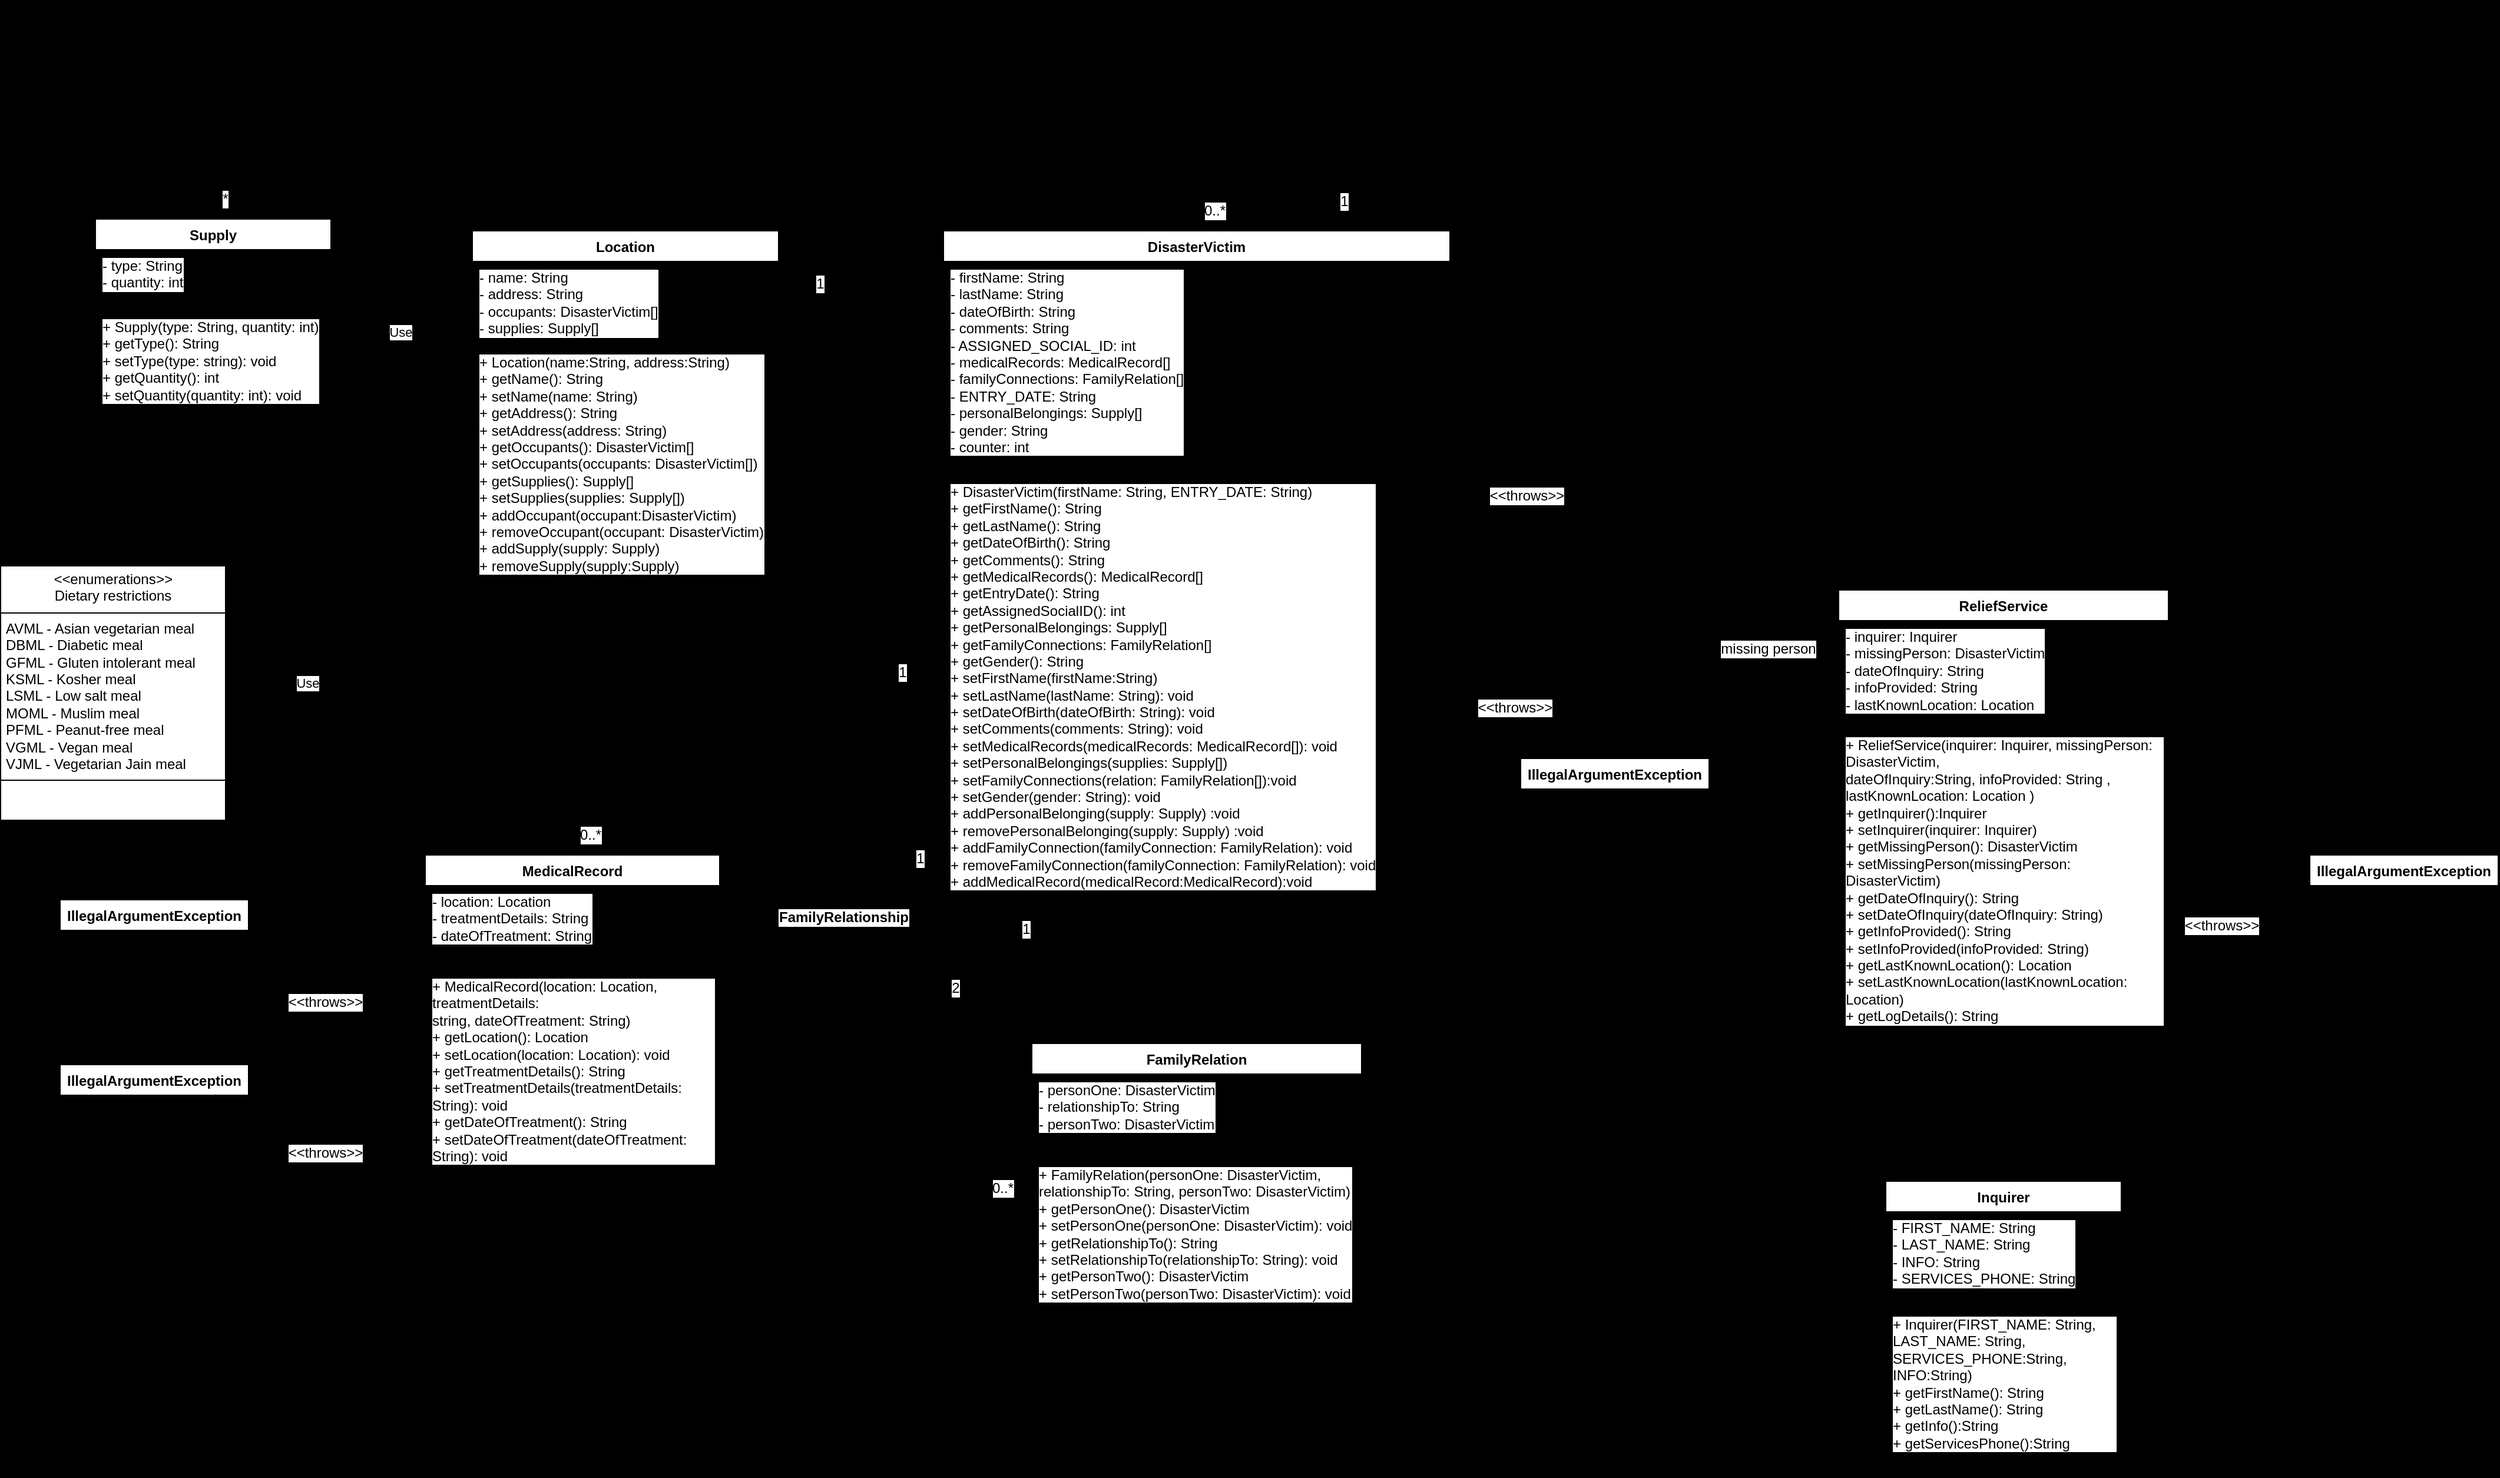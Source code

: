 <mxfile>
    <diagram name="Page-1" id="tuon_g_4rtUmrCNSt_cw">
        <mxGraphModel dx="2712" dy="1644" grid="1" gridSize="10" guides="1" tooltips="1" connect="1" arrows="1" fold="1" page="1" pageScale="1" pageWidth="3000" pageHeight="3000" background="#000000" math="0" shadow="0">
            <root>
                <mxCell id="0"/>
                <mxCell id="1" parent="0"/>
                <mxCell id="72" value="DisasterVictim" style="swimlane;fontStyle=1;align=center;verticalAlign=top;childLayout=stackLayout;horizontal=1;startSize=26;horizontalStack=0;resizeParent=1;resizeParentMax=0;resizeLast=0;collapsible=1;marginBottom=0;whiteSpace=wrap;html=1;labelBackgroundColor=default;" vertex="1" parent="1">
                    <mxGeometry x="1080" y="780" width="430" height="580" as="geometry"/>
                </mxCell>
                <mxCell id="73" value="&lt;div&gt;- firstName: String&lt;/div&gt;&lt;div&gt;- lastName: String&lt;/div&gt;&lt;div&gt;- dateOfBirth: String&lt;/div&gt;&lt;div&gt;- comments: String&lt;/div&gt;&lt;div&gt;- ASSIGNED_SOCIAL_ID: int&lt;/div&gt;&lt;div&gt;- medicalRecords: MedicalRecord[]&lt;/div&gt;&lt;div&gt;- familyConnections: FamilyRelation[]&lt;/div&gt;&lt;div&gt;- ENTRY_DATE: String&lt;/div&gt;&lt;div&gt;- personalBelongings: Supply[]&lt;/div&gt;&lt;div&gt;- gender: String&lt;/div&gt;&lt;div&gt;- counter: int&lt;/div&gt;" style="text;strokeColor=none;fillColor=none;align=left;verticalAlign=top;spacingLeft=4;spacingRight=4;overflow=hidden;rotatable=0;points=[[0,0.5],[1,0.5]];portConstraint=eastwest;whiteSpace=wrap;html=1;labelBackgroundColor=default;" vertex="1" parent="72">
                    <mxGeometry y="26" width="430" height="174" as="geometry"/>
                </mxCell>
                <mxCell id="74" value="" style="line;strokeWidth=1;fillColor=none;align=left;verticalAlign=middle;spacingTop=-1;spacingLeft=3;spacingRight=3;rotatable=0;labelPosition=right;points=[];portConstraint=eastwest;strokeColor=inherit;labelBackgroundColor=default;" vertex="1" parent="72">
                    <mxGeometry y="200" width="430" height="8" as="geometry"/>
                </mxCell>
                <mxCell id="75" value="&lt;div&gt;+ DisasterVictim(firstName: String, ENTRY_DATE: String)&lt;/div&gt;&lt;div&gt;+ getFirstName(): String&lt;/div&gt;&lt;div&gt;+ getLastName(): String&lt;/div&gt;&lt;div&gt;+ getDateOfBirth(): String&lt;/div&gt;&lt;div&gt;+ getComments(): String&lt;/div&gt;&lt;div&gt;+ getMedicalRecords(): MedicalRecord[]&lt;/div&gt;&lt;div&gt;+ getEntryDate(): String&lt;/div&gt;&lt;div&gt;+ getAssignedSocialID(): int&lt;/div&gt;&lt;div&gt;+ getPersonalBelongings: Supply[]&lt;/div&gt;&lt;div&gt;+ getFamilyConnections: FamilyRelation[]&lt;/div&gt;&lt;div&gt;+ getGender(): String&lt;/div&gt;&lt;div&gt;+ setFirstName(firstName:String)&lt;/div&gt;&lt;div&gt;+ setLastName(lastName: String): void&lt;/div&gt;&lt;div&gt;+ setDateOfBirth(dateOfBirth: String): void&lt;/div&gt;&lt;div&gt;+ setComments(comments: String): void&lt;/div&gt;&lt;div&gt;+ setMedicalRecords(medicalRecords: MedicalRecord[]): void&lt;/div&gt;&lt;div&gt;+ setPersonalBelongings(supplies: Supply[])&lt;/div&gt;&lt;div&gt;+ setFamilyConnections(relation: FamilyRelation[]):void&lt;/div&gt;&lt;div&gt;+ setGender(gender: String): void&lt;/div&gt;&lt;div&gt;+ addPersonalBelonging(supply: Supply) :void&lt;/div&gt;&lt;div&gt;+ removePersonalBelonging(supply: Supply) :void&lt;/div&gt;&lt;div&gt;+ addFamilyConnection(familyConnection: FamilyRelation): void&lt;/div&gt;&lt;div&gt;+ removeFamilyConnection(familyConnection: FamilyRelation): void&lt;/div&gt;&lt;div&gt;+ addMedicalRecord(medicalRecord:MedicalRecord):void&lt;/div&gt;" style="text;strokeColor=none;fillColor=none;align=left;verticalAlign=top;spacingLeft=4;spacingRight=4;overflow=hidden;rotatable=0;points=[[0,0.5],[1,0.5]];portConstraint=eastwest;whiteSpace=wrap;html=1;labelBackgroundColor=default;" vertex="1" parent="72">
                    <mxGeometry y="208" width="430" height="372" as="geometry"/>
                </mxCell>
                <mxCell id="76" value="" style="endArrow=none;html=1;rounded=0;entryX=0.002;entryY=0.911;entryDx=0;entryDy=0;entryPerimeter=0;exitX=0.123;exitY=1;exitDx=0;exitDy=0;exitPerimeter=0;labelBackgroundColor=default;" edge="1" parent="72" source="75" target="75">
                    <mxGeometry width="50" height="50" relative="1" as="geometry">
                        <mxPoint x="50" y="630" as="sourcePoint"/>
                        <mxPoint x="170" y="660" as="targetPoint"/>
                        <Array as="points">
                            <mxPoint x="53" y="630"/>
                            <mxPoint x="-20" y="630"/>
                            <mxPoint x="-110" y="630"/>
                            <mxPoint x="-110" y="547"/>
                        </Array>
                    </mxGeometry>
                </mxCell>
                <mxCell id="77" value="Location" style="swimlane;fontStyle=1;align=center;verticalAlign=top;childLayout=stackLayout;horizontal=1;startSize=26;horizontalStack=0;resizeParent=1;resizeParentMax=0;resizeLast=0;collapsible=1;marginBottom=0;whiteSpace=wrap;html=1;labelBackgroundColor=default;" vertex="1" parent="1">
                    <mxGeometry x="680" y="780" width="260" height="310" as="geometry"/>
                </mxCell>
                <mxCell id="78" value="&lt;div&gt;- name: String&lt;/div&gt;&lt;div&gt;- address: String&lt;/div&gt;&lt;div&gt;- occupants: DisasterVictim[]&lt;/div&gt;&lt;div&gt;- supplies: Supply[]&lt;/div&gt;" style="text;strokeColor=none;fillColor=none;align=left;verticalAlign=top;spacingLeft=4;spacingRight=4;overflow=hidden;rotatable=0;points=[[0,0.5],[1,0.5]];portConstraint=eastwest;whiteSpace=wrap;html=1;labelBackgroundColor=default;" vertex="1" parent="77">
                    <mxGeometry y="26" width="260" height="64" as="geometry"/>
                </mxCell>
                <mxCell id="79" value="" style="line;strokeWidth=1;fillColor=none;align=left;verticalAlign=middle;spacingTop=-1;spacingLeft=3;spacingRight=3;rotatable=0;labelPosition=right;points=[];portConstraint=eastwest;strokeColor=inherit;labelBackgroundColor=default;" vertex="1" parent="77">
                    <mxGeometry y="90" width="260" height="8" as="geometry"/>
                </mxCell>
                <mxCell id="80" value="&lt;div&gt;+ Location(name:String, address:String)&lt;/div&gt;&lt;div&gt;+ getName(): String&lt;/div&gt;&lt;div&gt;+ setName(name: String)&lt;/div&gt;&lt;div&gt;+ getAddress(): String&lt;/div&gt;&lt;div&gt;+ setAddress(address: String)&lt;/div&gt;&lt;div&gt;+ getOccupants(): DisasterVictim[]&lt;/div&gt;&lt;div&gt;+ setOccupants(occupants: DisasterVictim[])&lt;/div&gt;&lt;div&gt;+ getSupplies(): Supply[]&lt;/div&gt;&lt;div&gt;+ setSupplies(supplies: Supply[])&lt;/div&gt;&lt;div&gt;+ addOccupant(occupant:DisasterVictim)&lt;/div&gt;&lt;div&gt;+ removeOccupant(occupant: DisasterVictim)&lt;/div&gt;&lt;div&gt;+ addSupply(supply: Supply)&lt;/div&gt;&lt;div&gt;+ removeSupply(supply:Supply)&lt;/div&gt;" style="text;strokeColor=none;fillColor=none;align=left;verticalAlign=top;spacingLeft=4;spacingRight=4;overflow=hidden;rotatable=0;points=[[0,0.5],[1,0.5]];portConstraint=eastwest;whiteSpace=wrap;html=1;labelBackgroundColor=default;" vertex="1" parent="77">
                    <mxGeometry y="98" width="260" height="212" as="geometry"/>
                </mxCell>
                <mxCell id="81" value="" style="endArrow=diamondThin;endFill=0;endSize=24;html=1;rounded=0;entryX=1;entryY=0.5;entryDx=0;entryDy=0;exitX=0.5;exitY=0;exitDx=0;exitDy=0;labelBackgroundColor=default;" edge="1" parent="1" source="72" target="78">
                    <mxGeometry width="160" relative="1" as="geometry">
                        <mxPoint x="1050" y="838" as="sourcePoint"/>
                        <mxPoint x="980" y="920" as="targetPoint"/>
                        <Array as="points">
                            <mxPoint x="1295" y="690"/>
                            <mxPoint x="1030" y="690"/>
                            <mxPoint x="1030" y="838"/>
                        </Array>
                    </mxGeometry>
                </mxCell>
                <mxCell id="82" value="0..*" style="text;html=1;align=center;verticalAlign=middle;resizable=0;points=[];autosize=1;strokeColor=none;fillColor=none;labelBackgroundColor=default;" vertex="1" parent="1">
                    <mxGeometry x="1290" y="748" width="40" height="30" as="geometry"/>
                </mxCell>
                <mxCell id="83" value="1" style="text;html=1;align=center;verticalAlign=middle;resizable=0;points=[];autosize=1;strokeColor=none;fillColor=none;labelBackgroundColor=default;" vertex="1" parent="1">
                    <mxGeometry x="960" y="810" width="30" height="30" as="geometry"/>
                </mxCell>
                <mxCell id="84" value="FamilyRelation" style="swimlane;fontStyle=1;align=center;verticalAlign=top;childLayout=stackLayout;horizontal=1;startSize=26;horizontalStack=0;resizeParent=1;resizeParentMax=0;resizeLast=0;collapsible=1;marginBottom=0;whiteSpace=wrap;html=1;labelBackgroundColor=default;" vertex="1" parent="1">
                    <mxGeometry x="1155" y="1470" width="280" height="298" as="geometry"/>
                </mxCell>
                <mxCell id="85" value="&lt;div&gt;- personOne: DisasterVictim&lt;/div&gt;&lt;div&gt;- relationshipTo: String&lt;/div&gt;&lt;div&gt;- personTwo: DisasterVictim&lt;/div&gt;" style="text;strokeColor=none;fillColor=none;align=left;verticalAlign=top;spacingLeft=4;spacingRight=4;overflow=hidden;rotatable=0;points=[[0,0.5],[1,0.5]];portConstraint=eastwest;whiteSpace=wrap;html=1;labelBackgroundColor=default;" vertex="1" parent="84">
                    <mxGeometry y="26" width="280" height="64" as="geometry"/>
                </mxCell>
                <mxCell id="86" value="" style="line;strokeWidth=1;fillColor=none;align=left;verticalAlign=middle;spacingTop=-1;spacingLeft=3;spacingRight=3;rotatable=0;labelPosition=right;points=[];portConstraint=eastwest;strokeColor=inherit;labelBackgroundColor=default;" vertex="1" parent="84">
                    <mxGeometry y="90" width="280" height="8" as="geometry"/>
                </mxCell>
                <mxCell id="87" value="&lt;div&gt;+ FamilyRelation(personOne: DisasterVictim,&lt;/div&gt;&lt;div&gt;relationshipTo: String, personTwo: DisasterVictim)&lt;/div&gt;&lt;div&gt;+ getPersonOne(): DisasterVictim&lt;/div&gt;&lt;div&gt;+ setPersonOne(personOne: DisasterVictim): void&lt;/div&gt;&lt;div&gt;+ getRelationshipTo(): String&lt;/div&gt;&lt;div&gt;+ setRelationshipTo(relationshipTo: String): void&lt;/div&gt;&lt;div&gt;+ getPersonTwo(): DisasterVictim&lt;/div&gt;&lt;div&gt;+ setPersonTwo(personTwo: DisasterVictim): void&lt;/div&gt;" style="text;strokeColor=none;fillColor=none;align=left;verticalAlign=top;spacingLeft=4;spacingRight=4;overflow=hidden;rotatable=0;points=[[0,0.5],[1,0.5]];portConstraint=eastwest;whiteSpace=wrap;html=1;labelBackgroundColor=default;" vertex="1" parent="84">
                    <mxGeometry y="98" width="280" height="200" as="geometry"/>
                </mxCell>
                <mxCell id="88" value="1" style="text;html=1;align=center;verticalAlign=middle;resizable=0;points=[];autosize=1;strokeColor=none;fillColor=none;labelBackgroundColor=default;" vertex="1" parent="1">
                    <mxGeometry x="1045" y="1298" width="30" height="30" as="geometry"/>
                </mxCell>
                <mxCell id="89" value="1" style="text;html=1;align=center;verticalAlign=middle;resizable=0;points=[];autosize=1;strokeColor=none;fillColor=none;labelBackgroundColor=default;" vertex="1" parent="1">
                    <mxGeometry x="1135" y="1358" width="30" height="30" as="geometry"/>
                </mxCell>
                <mxCell id="90" value="&lt;span style=&quot;font-weight: 700; text-wrap: wrap;&quot;&gt;FamilyRelationship&lt;/span&gt;" style="text;html=1;align=center;verticalAlign=middle;resizable=0;points=[];autosize=1;strokeColor=none;fillColor=none;labelBackgroundColor=default;" vertex="1" parent="1">
                    <mxGeometry x="930" y="1348" width="130" height="30" as="geometry"/>
                </mxCell>
                <mxCell id="91" value="" style="endArrow=none;dashed=1;html=1;rounded=0;labelBackgroundColor=default;" edge="1" parent="1">
                    <mxGeometry width="50" height="50" relative="1" as="geometry">
                        <mxPoint x="1070" y="1410" as="sourcePoint"/>
                        <mxPoint x="1155" y="1613" as="targetPoint"/>
                        <Array as="points">
                            <mxPoint x="1070" y="1613"/>
                        </Array>
                    </mxGeometry>
                </mxCell>
                <mxCell id="92" value="0..*" style="text;html=1;align=center;verticalAlign=middle;resizable=0;points=[];autosize=1;strokeColor=none;fillColor=none;labelBackgroundColor=default;" vertex="1" parent="1">
                    <mxGeometry x="1110" y="1578" width="40" height="30" as="geometry"/>
                </mxCell>
                <mxCell id="93" value="2" style="text;html=1;align=center;verticalAlign=middle;resizable=0;points=[];autosize=1;strokeColor=none;fillColor=none;labelBackgroundColor=default;" vertex="1" parent="1">
                    <mxGeometry x="1075" y="1408" width="30" height="30" as="geometry"/>
                </mxCell>
                <mxCell id="94" value="Supply" style="swimlane;fontStyle=1;align=center;verticalAlign=top;childLayout=stackLayout;horizontal=1;startSize=26;horizontalStack=0;resizeParent=1;resizeParentMax=0;resizeLast=0;collapsible=1;marginBottom=0;whiteSpace=wrap;html=1;labelBackgroundColor=default;" vertex="1" parent="1">
                    <mxGeometry x="360" y="770" width="200" height="178" as="geometry"/>
                </mxCell>
                <mxCell id="95" value="&lt;div&gt;- type: String&lt;/div&gt;&lt;div&gt;- quantity: int&lt;/div&gt;" style="text;strokeColor=none;fillColor=none;align=left;verticalAlign=top;spacingLeft=4;spacingRight=4;overflow=hidden;rotatable=0;points=[[0,0.5],[1,0.5]];portConstraint=eastwest;whiteSpace=wrap;html=1;labelBackgroundColor=default;" vertex="1" parent="94">
                    <mxGeometry y="26" width="200" height="44" as="geometry"/>
                </mxCell>
                <mxCell id="96" value="" style="line;strokeWidth=1;fillColor=none;align=left;verticalAlign=middle;spacingTop=-1;spacingLeft=3;spacingRight=3;rotatable=0;labelPosition=right;points=[];portConstraint=eastwest;strokeColor=inherit;labelBackgroundColor=default;" vertex="1" parent="94">
                    <mxGeometry y="70" width="200" height="8" as="geometry"/>
                </mxCell>
                <mxCell id="97" value="&lt;div&gt;+ Supply(type: String, quantity: int)&lt;/div&gt;&lt;div&gt;+ getType(): String&lt;/div&gt;&lt;div&gt;+ setType(type: string): void&lt;/div&gt;&lt;div&gt;+ getQuantity(): int&lt;/div&gt;&lt;div&gt;+ setQuantity(quantity: int): void&lt;/div&gt;" style="text;strokeColor=none;fillColor=none;align=left;verticalAlign=top;spacingLeft=4;spacingRight=4;overflow=hidden;rotatable=0;points=[[0,0.5],[1,0.5]];portConstraint=eastwest;whiteSpace=wrap;html=1;labelBackgroundColor=default;" vertex="1" parent="94">
                    <mxGeometry y="78" width="200" height="100" as="geometry"/>
                </mxCell>
                <mxCell id="98" value="Use" style="endArrow=open;endSize=12;dashed=1;html=1;rounded=0;exitX=-0.009;exitY=0.931;exitDx=0;exitDy=0;exitPerimeter=0;labelBackgroundColor=default;" edge="1" parent="1" source="78">
                    <mxGeometry width="160" relative="1" as="geometry">
                        <mxPoint x="550" y="980" as="sourcePoint"/>
                        <mxPoint x="560" y="866" as="targetPoint"/>
                    </mxGeometry>
                </mxCell>
                <mxCell id="99" value="ReliefService" style="swimlane;fontStyle=1;align=center;verticalAlign=top;childLayout=stackLayout;horizontal=1;startSize=26;horizontalStack=0;resizeParent=1;resizeParentMax=0;resizeLast=0;collapsible=1;marginBottom=0;whiteSpace=wrap;html=1;labelBackgroundColor=default;" vertex="1" parent="1">
                    <mxGeometry x="1840" y="1085" width="280" height="390" as="geometry"/>
                </mxCell>
                <mxCell id="100" value="&lt;div&gt;- inquirer: Inquirer&lt;/div&gt;&lt;div&gt;- missingPerson: DisasterVictim&lt;/div&gt;&lt;div&gt;- dateOfInquiry: String&lt;/div&gt;&lt;div&gt;- infoProvided: String&lt;/div&gt;&lt;div&gt;- lastKnownLocation: Location&lt;/div&gt;" style="text;strokeColor=none;fillColor=none;align=left;verticalAlign=top;spacingLeft=4;spacingRight=4;overflow=hidden;rotatable=0;points=[[0,0.5],[1,0.5]];portConstraint=eastwest;whiteSpace=wrap;html=1;labelBackgroundColor=default;" vertex="1" parent="99">
                    <mxGeometry y="26" width="280" height="84" as="geometry"/>
                </mxCell>
                <mxCell id="101" value="" style="line;strokeWidth=1;fillColor=none;align=left;verticalAlign=middle;spacingTop=-1;spacingLeft=3;spacingRight=3;rotatable=0;labelPosition=right;points=[];portConstraint=eastwest;strokeColor=inherit;labelBackgroundColor=default;" vertex="1" parent="99">
                    <mxGeometry y="110" width="280" height="8" as="geometry"/>
                </mxCell>
                <mxCell id="102" value="&lt;div&gt;+ ReliefService(inquirer: Inquirer, missingPerson: DisasterVictim,&lt;/div&gt;&lt;div&gt;dateOfInquiry:String, infoProvided: String , lastKnownLocation: Location )&lt;/div&gt;&lt;div&gt;+ getInquirer():Inquirer&lt;/div&gt;&lt;div&gt;+ setInquirer(inquirer: Inquirer)&lt;/div&gt;&lt;div&gt;+ getMissingPerson(): DisasterVictim&lt;/div&gt;&lt;div&gt;+ setMissingPerson(missingPerson: DisasterVictim)&lt;/div&gt;&lt;div&gt;+ getDateOfInquiry(): String&lt;/div&gt;&lt;div&gt;+ setDateOfInquiry(dateOfInquiry: String)&lt;/div&gt;&lt;div&gt;+ getInfoProvided(): String&lt;/div&gt;&lt;div&gt;+ setInfoProvided(infoProvided: String)&lt;/div&gt;&lt;div&gt;+ getLastKnownLocation(): Location&lt;/div&gt;&lt;div&gt;+ setLastKnownLocation(lastKnownLocation: Location)&lt;/div&gt;&lt;div&gt;+ getLogDetails(): String&lt;/div&gt;" style="text;strokeColor=none;fillColor=none;align=left;verticalAlign=top;spacingLeft=4;spacingRight=4;overflow=hidden;rotatable=0;points=[[0,0.5],[1,0.5]];portConstraint=eastwest;whiteSpace=wrap;html=1;labelBackgroundColor=default;" vertex="1" parent="99">
                    <mxGeometry y="118" width="280" height="272" as="geometry"/>
                </mxCell>
                <mxCell id="103" value="" style="endArrow=open;endFill=1;endSize=12;html=1;rounded=0;exitX=-0.005;exitY=0.177;exitDx=0;exitDy=0;exitPerimeter=0;entryX=1;entryY=0.828;entryDx=0;entryDy=0;entryPerimeter=0;labelBackgroundColor=default;" edge="1" parent="1" source="102" target="73">
                    <mxGeometry width="160" relative="1" as="geometry">
                        <mxPoint x="2130" y="1257" as="sourcePoint"/>
                        <mxPoint x="2630.86" y="990.204" as="targetPoint"/>
                        <Array as="points">
                            <mxPoint x="1810" y="1251"/>
                            <mxPoint x="1810" y="950"/>
                        </Array>
                    </mxGeometry>
                </mxCell>
                <mxCell id="104" value="&lt;span style=&quot;&quot;&gt;missing person&lt;/span&gt;" style="text;html=1;align=center;verticalAlign=middle;resizable=0;points=[];autosize=1;strokeColor=none;fillColor=none;labelBackgroundColor=default;" vertex="1" parent="1">
                    <mxGeometry x="1730" y="1120" width="100" height="30" as="geometry"/>
                </mxCell>
                <mxCell id="105" value="Inquirer" style="swimlane;fontStyle=1;align=center;verticalAlign=top;childLayout=stackLayout;horizontal=1;startSize=26;horizontalStack=0;resizeParent=1;resizeParentMax=0;resizeLast=0;collapsible=1;marginBottom=0;whiteSpace=wrap;html=1;labelBackgroundColor=default;" vertex="1" parent="1">
                    <mxGeometry x="1880" y="1587" width="200" height="248" as="geometry"/>
                </mxCell>
                <mxCell id="106" value="&lt;div&gt;- FIRST_NAME: String&lt;/div&gt;&lt;div&gt;- LAST_NAME: String&lt;/div&gt;&lt;div&gt;- INFO: String&lt;/div&gt;&lt;div&gt;- SERVICES_PHONE: String&lt;/div&gt;" style="text;strokeColor=none;fillColor=none;align=left;verticalAlign=top;spacingLeft=4;spacingRight=4;overflow=hidden;rotatable=0;points=[[0,0.5],[1,0.5]];portConstraint=eastwest;whiteSpace=wrap;html=1;labelBackgroundColor=default;" vertex="1" parent="105">
                    <mxGeometry y="26" width="200" height="74" as="geometry"/>
                </mxCell>
                <mxCell id="107" value="" style="line;strokeWidth=1;fillColor=none;align=left;verticalAlign=middle;spacingTop=-1;spacingLeft=3;spacingRight=3;rotatable=0;labelPosition=right;points=[];portConstraint=eastwest;strokeColor=inherit;labelBackgroundColor=default;" vertex="1" parent="105">
                    <mxGeometry y="100" width="200" height="8" as="geometry"/>
                </mxCell>
                <mxCell id="108" value="&lt;div&gt;+ Inquirer(FIRST_NAME: String, LAST_NAME: String,&lt;/div&gt;&lt;div&gt;SERVICES_PHONE:String, INFO:String)&lt;/div&gt;&lt;div&gt;+ getFirstName(): String&lt;/div&gt;&lt;div&gt;+ getLastName(): String&lt;/div&gt;&lt;div&gt;+ getInfo():String&lt;/div&gt;&lt;div&gt;+ getServicesPhone():String&lt;/div&gt;" style="text;strokeColor=none;fillColor=none;align=left;verticalAlign=top;spacingLeft=4;spacingRight=4;overflow=hidden;rotatable=0;points=[[0,0.5],[1,0.5]];portConstraint=eastwest;whiteSpace=wrap;html=1;labelBackgroundColor=default;" vertex="1" parent="105">
                    <mxGeometry y="108" width="200" height="140" as="geometry"/>
                </mxCell>
                <mxCell id="109" value="" style="endArrow=open;endFill=1;endSize=12;html=1;rounded=0;exitX=0.5;exitY=0;exitDx=0;exitDy=0;entryX=-0.005;entryY=0.794;entryDx=0;entryDy=0;entryPerimeter=0;labelBackgroundColor=default;" edge="1" parent="1" source="105" target="102">
                    <mxGeometry width="160" relative="1" as="geometry">
                        <mxPoint x="2000" y="1477" as="sourcePoint"/>
                        <mxPoint x="2160" y="1477" as="targetPoint"/>
                        <Array as="points">
                            <mxPoint x="1980" y="1527"/>
                            <mxPoint x="1730" y="1527"/>
                            <mxPoint x="1730" y="1417"/>
                        </Array>
                    </mxGeometry>
                </mxCell>
                <mxCell id="110" value="MedicalRecord" style="swimlane;fontStyle=1;align=center;verticalAlign=top;childLayout=stackLayout;horizontal=1;startSize=26;horizontalStack=0;resizeParent=1;resizeParentMax=0;resizeLast=0;collapsible=1;marginBottom=0;whiteSpace=wrap;html=1;labelBackgroundColor=default;" vertex="1" parent="1">
                    <mxGeometry x="640" y="1310" width="250" height="268" as="geometry"/>
                </mxCell>
                <mxCell id="111" value="&lt;div&gt;- location: Location&lt;/div&gt;&lt;div&gt;- treatmentDetails: String&lt;/div&gt;&lt;div&gt;- dateOfTreatment: String&lt;/div&gt;" style="text;strokeColor=none;fillColor=none;align=left;verticalAlign=top;spacingLeft=4;spacingRight=4;overflow=hidden;rotatable=0;points=[[0,0.5],[1,0.5]];portConstraint=eastwest;whiteSpace=wrap;html=1;labelBackgroundColor=default;" vertex="1" parent="110">
                    <mxGeometry y="26" width="250" height="64" as="geometry"/>
                </mxCell>
                <mxCell id="112" value="" style="line;strokeWidth=1;fillColor=none;align=left;verticalAlign=middle;spacingTop=-1;spacingLeft=3;spacingRight=3;rotatable=0;labelPosition=right;points=[];portConstraint=eastwest;strokeColor=inherit;labelBackgroundColor=default;" vertex="1" parent="110">
                    <mxGeometry y="90" width="250" height="8" as="geometry"/>
                </mxCell>
                <mxCell id="113" value="&lt;div&gt;+ MedicalRecord(location: Location, treatmentDetails:&lt;/div&gt;&lt;div&gt;string, dateOfTreatment: String)&lt;/div&gt;&lt;div&gt;+ getLocation(): Location&lt;/div&gt;&lt;div&gt;+ setLocation(location: Location): void&lt;/div&gt;&lt;div&gt;+ getTreatmentDetails(): String&lt;/div&gt;&lt;div&gt;+ setTreatmentDetails(treatmentDetails: String): void&lt;/div&gt;&lt;div&gt;+ getDateOfTreatment(): String&lt;/div&gt;&lt;div&gt;+ setDateOfTreatment(dateOfTreatment: String): void&lt;/div&gt;" style="text;strokeColor=none;fillColor=none;align=left;verticalAlign=top;spacingLeft=4;spacingRight=4;overflow=hidden;rotatable=0;points=[[0,0.5],[1,0.5]];portConstraint=eastwest;whiteSpace=wrap;html=1;labelBackgroundColor=default;" vertex="1" parent="110">
                    <mxGeometry y="98" width="250" height="170" as="geometry"/>
                </mxCell>
                <mxCell id="114" value="Use" style="endArrow=open;endSize=12;dashed=1;html=1;rounded=0;exitX=-0.009;exitY=0.19;exitDx=0;exitDy=0;exitPerimeter=0;entryX=0.006;entryY=0.678;entryDx=0;entryDy=0;entryPerimeter=0;labelBackgroundColor=default;" edge="1" parent="1" source="111" target="80">
                    <mxGeometry width="160" relative="1" as="geometry">
                        <mxPoint x="688" y="876" as="sourcePoint"/>
                        <mxPoint x="570" y="876" as="targetPoint"/>
                        <Array as="points">
                            <mxPoint x="540" y="1348"/>
                            <mxPoint x="540" y="1024"/>
                        </Array>
                    </mxGeometry>
                </mxCell>
                <mxCell id="115" value="IllegalArgumentException" style="swimlane;fontStyle=1;align=center;verticalAlign=top;childLayout=stackLayout;horizontal=1;startSize=26;horizontalStack=0;resizeParent=1;resizeParentMax=0;resizeLast=0;collapsible=1;marginBottom=0;whiteSpace=wrap;html=1;labelBackgroundColor=default;" vertex="1" parent="1">
                    <mxGeometry x="330" y="1348" width="160" height="120" as="geometry"/>
                </mxCell>
                <mxCell id="116" value="" style="line;strokeWidth=1;fillColor=none;align=left;verticalAlign=middle;spacingTop=-1;spacingLeft=3;spacingRight=3;rotatable=0;labelPosition=right;points=[];portConstraint=eastwest;strokeColor=inherit;labelBackgroundColor=default;" vertex="1" parent="115">
                    <mxGeometry y="26" width="160" height="94" as="geometry"/>
                </mxCell>
                <mxCell id="117" value="" style="endArrow=open;endFill=1;endSize=12;html=1;rounded=0;entryX=0.983;entryY=0.553;entryDx=0;entryDy=0;exitX=-0.013;exitY=0.093;exitDx=0;exitDy=0;exitPerimeter=0;entryPerimeter=0;labelBackgroundColor=default;" edge="1" parent="1" source="113" target="116">
                    <mxGeometry width="160" relative="1" as="geometry">
                        <mxPoint x="900" y="1500" as="sourcePoint"/>
                        <mxPoint x="1060" y="1500" as="targetPoint"/>
                    </mxGeometry>
                </mxCell>
                <mxCell id="118" value="IllegalArgumentException" style="swimlane;fontStyle=1;align=center;verticalAlign=top;childLayout=stackLayout;horizontal=1;startSize=26;horizontalStack=0;resizeParent=1;resizeParentMax=0;resizeLast=0;collapsible=1;marginBottom=0;whiteSpace=wrap;html=1;labelBackgroundColor=default;" vertex="1" parent="1">
                    <mxGeometry x="330" y="1488" width="160" height="120" as="geometry"/>
                </mxCell>
                <mxCell id="119" value="" style="line;strokeWidth=1;fillColor=none;align=left;verticalAlign=middle;spacingTop=-1;spacingLeft=3;spacingRight=3;rotatable=0;labelPosition=right;points=[];portConstraint=eastwest;strokeColor=inherit;labelBackgroundColor=default;" vertex="1" parent="118">
                    <mxGeometry y="26" width="160" height="94" as="geometry"/>
                </mxCell>
                <mxCell id="120" value="" style="endArrow=open;endFill=1;endSize=12;html=1;rounded=0;entryX=1;entryY=0.5;entryDx=0;entryDy=0;exitX=-0.005;exitY=0.853;exitDx=0;exitDy=0;exitPerimeter=0;labelBackgroundColor=default;" edge="1" parent="1" source="113" target="118">
                    <mxGeometry width="160" relative="1" as="geometry">
                        <mxPoint x="647" y="1434" as="sourcePoint"/>
                        <mxPoint x="497" y="1436" as="targetPoint"/>
                    </mxGeometry>
                </mxCell>
                <mxCell id="121" value="&amp;lt;&amp;lt;throws&amp;gt;&amp;gt;" style="text;html=1;align=center;verticalAlign=middle;resizable=0;points=[];autosize=1;strokeColor=none;fillColor=none;labelBackgroundColor=default;" vertex="1" parent="1">
                    <mxGeometry x="510" y="1548" width="90" height="30" as="geometry"/>
                </mxCell>
                <mxCell id="122" value="&amp;lt;&amp;lt;throws&amp;gt;&amp;gt;" style="text;html=1;align=center;verticalAlign=middle;resizable=0;points=[];autosize=1;strokeColor=none;fillColor=none;labelBackgroundColor=default;" vertex="1" parent="1">
                    <mxGeometry x="510" y="1420" width="90" height="30" as="geometry"/>
                </mxCell>
                <mxCell id="123" value="IllegalArgumentException" style="swimlane;fontStyle=1;align=center;verticalAlign=top;childLayout=stackLayout;horizontal=1;startSize=26;horizontalStack=0;resizeParent=1;resizeParentMax=0;resizeLast=0;collapsible=1;marginBottom=0;whiteSpace=wrap;html=1;labelBackgroundColor=default;" vertex="1" parent="1">
                    <mxGeometry x="2240" y="1310" width="160" height="120" as="geometry"/>
                </mxCell>
                <mxCell id="124" value="" style="line;strokeWidth=1;fillColor=none;align=left;verticalAlign=middle;spacingTop=-1;spacingLeft=3;spacingRight=3;rotatable=0;labelPosition=right;points=[];portConstraint=eastwest;strokeColor=inherit;labelBackgroundColor=default;" vertex="1" parent="123">
                    <mxGeometry y="26" width="160" height="94" as="geometry"/>
                </mxCell>
                <mxCell id="125" value="" style="endArrow=open;endFill=1;endSize=12;html=1;rounded=0;exitX=0.002;exitY=0.137;exitDx=0;exitDy=0;exitPerimeter=0;labelBackgroundColor=default;" edge="1" parent="1" source="126">
                    <mxGeometry width="160" relative="1" as="geometry">
                        <mxPoint x="2249" y="1260" as="sourcePoint"/>
                        <mxPoint x="2240" y="1359" as="targetPoint"/>
                    </mxGeometry>
                </mxCell>
                <mxCell id="126" value="&amp;lt;&amp;lt;throws&amp;gt;&amp;gt;" style="text;html=1;align=center;verticalAlign=middle;resizable=0;points=[];autosize=1;strokeColor=none;fillColor=none;labelBackgroundColor=default;" vertex="1" parent="1">
                    <mxGeometry x="2120" y="1355" width="90" height="30" as="geometry"/>
                </mxCell>
                <mxCell id="127" value="IllegalArgumentException" style="swimlane;fontStyle=1;align=center;verticalAlign=top;childLayout=stackLayout;horizontal=1;startSize=26;horizontalStack=0;resizeParent=1;resizeParentMax=0;resizeLast=0;collapsible=1;marginBottom=0;whiteSpace=wrap;html=1;labelBackgroundColor=default;" vertex="1" parent="1">
                    <mxGeometry x="1570" y="1228" width="160" height="120" as="geometry"/>
                </mxCell>
                <mxCell id="128" value="" style="line;strokeWidth=1;fillColor=none;align=left;verticalAlign=middle;spacingTop=-1;spacingLeft=3;spacingRight=3;rotatable=0;labelPosition=right;points=[];portConstraint=eastwest;strokeColor=inherit;labelBackgroundColor=default;" vertex="1" parent="127">
                    <mxGeometry y="26" width="160" height="94" as="geometry"/>
                </mxCell>
                <mxCell id="129" value="" style="endArrow=open;endFill=1;endSize=12;html=1;rounded=0;exitX=1;exitY=0.5;exitDx=0;exitDy=0;entryX=0.5;entryY=0;entryDx=0;entryDy=0;labelBackgroundColor=default;" edge="1" parent="1" source="75" target="127">
                    <mxGeometry width="160" relative="1" as="geometry">
                        <mxPoint x="1689" y="995" as="sourcePoint"/>
                        <mxPoint x="1680" y="1094" as="targetPoint"/>
                        <Array as="points">
                            <mxPoint x="1650" y="1174"/>
                        </Array>
                    </mxGeometry>
                </mxCell>
                <mxCell id="130" value="&amp;lt;&amp;lt;throws&amp;gt;&amp;gt;" style="text;html=1;align=center;verticalAlign=middle;resizable=0;points=[];autosize=1;strokeColor=none;fillColor=none;labelBackgroundColor=default;" vertex="1" parent="1">
                    <mxGeometry x="1520" y="1170" width="90" height="30" as="geometry"/>
                </mxCell>
                <mxCell id="131" value="" style="endArrow=open;endFill=1;endSize=12;html=1;rounded=0;exitX=1;exitY=0.014;exitDx=0;exitDy=0;entryX=0.75;entryY=0;entryDx=0;entryDy=0;exitPerimeter=0;labelBackgroundColor=default;" edge="1" parent="1" source="75" target="127">
                    <mxGeometry width="160" relative="1" as="geometry">
                        <mxPoint x="1520" y="994" as="sourcePoint"/>
                        <mxPoint x="1660" y="1048" as="targetPoint"/>
                        <Array as="points">
                            <mxPoint x="1690" y="994"/>
                        </Array>
                    </mxGeometry>
                </mxCell>
                <mxCell id="132" value="&amp;lt;&amp;lt;throws&amp;gt;&amp;gt;" style="text;html=1;align=center;verticalAlign=middle;resizable=0;points=[];autosize=1;strokeColor=none;fillColor=none;labelBackgroundColor=default;" vertex="1" parent="1">
                    <mxGeometry x="1530" y="990" width="90" height="30" as="geometry"/>
                </mxCell>
                <mxCell id="133" value="" style="endArrow=diamondThin;endFill=0;endSize=24;html=1;rounded=0;entryX=0;entryY=0.5;entryDx=0;entryDy=0;exitX=0.5;exitY=0;exitDx=0;exitDy=0;labelBackgroundColor=default;" edge="1" parent="1" source="110" target="75">
                    <mxGeometry width="160" relative="1" as="geometry">
                        <mxPoint x="990" y="1190" as="sourcePoint"/>
                        <mxPoint x="1150" y="1190" as="targetPoint"/>
                        <Array as="points">
                            <mxPoint x="765" y="1174"/>
                        </Array>
                    </mxGeometry>
                </mxCell>
                <mxCell id="134" value="0..*" style="text;html=1;align=center;verticalAlign=middle;resizable=0;points=[];autosize=1;strokeColor=none;fillColor=none;labelBackgroundColor=default;" vertex="1" parent="1">
                    <mxGeometry x="760" y="1278" width="40" height="30" as="geometry"/>
                </mxCell>
                <mxCell id="135" value="1" style="text;html=1;align=center;verticalAlign=middle;resizable=0;points=[];autosize=1;strokeColor=none;fillColor=none;labelBackgroundColor=default;" vertex="1" parent="1">
                    <mxGeometry x="1030" y="1140" width="30" height="30" as="geometry"/>
                </mxCell>
                <mxCell id="136" value="" style="endArrow=diamondThin;endFill=1;endSize=24;html=1;rounded=0;entryX=0.75;entryY=0;entryDx=0;entryDy=0;exitX=0.5;exitY=0;exitDx=0;exitDy=0;labelBackgroundColor=default;" edge="1" parent="1" source="94" target="72">
                    <mxGeometry width="160" relative="1" as="geometry">
                        <mxPoint x="850" y="1180" as="sourcePoint"/>
                        <mxPoint x="1010" y="1180" as="targetPoint"/>
                        <Array as="points">
                            <mxPoint x="460" y="610"/>
                            <mxPoint x="1403" y="610"/>
                        </Array>
                    </mxGeometry>
                </mxCell>
                <mxCell id="137" value="*" style="text;html=1;align=center;verticalAlign=middle;resizable=0;points=[];autosize=1;strokeColor=none;fillColor=none;labelBackgroundColor=default;" vertex="1" parent="1">
                    <mxGeometry x="455" y="738" width="30" height="30" as="geometry"/>
                </mxCell>
                <mxCell id="138" value="1" style="text;html=1;align=center;verticalAlign=middle;resizable=0;points=[];autosize=1;strokeColor=none;fillColor=none;labelBackgroundColor=default;" vertex="1" parent="1">
                    <mxGeometry x="1405" y="740" width="30" height="30" as="geometry"/>
                </mxCell>
                <mxCell id="139" value="&lt;p style=&quot;margin:0px;margin-top:4px;text-align:center;&quot;&gt;&lt;i&gt;&amp;lt;&amp;lt;&lt;/i&gt;&lt;span style=&quot;font-family: sans-serif; text-align: start; white-space: pre;&quot;&gt;enumerations&lt;/span&gt;&lt;i&gt;&amp;gt;&amp;gt;&lt;/i&gt;&lt;br&gt;Dietary restrictions&lt;br&gt;&lt;/p&gt;&lt;hr size=&quot;1&quot; style=&quot;border-style:solid;&quot;&gt;&lt;p style=&quot;margin:0px;margin-left:4px;&quot;&gt;AVML - Asian vegetarian meal&lt;br&gt;DBML - Diabetic meal&lt;br&gt;GFML - Gluten intolerant meal&lt;br&gt;KSML - Kosher meal&lt;br&gt;LSML - Low salt meal&lt;br&gt;MOML - Muslim meal&lt;br&gt;PFML - Peanut-free meal&lt;br&gt;VGML - Vegan meal&lt;br&gt;VJML - Vegetarian Jain meal&lt;br&gt;&lt;/p&gt;&lt;hr size=&quot;1&quot; style=&quot;border-style:solid;&quot;&gt;&lt;p style=&quot;margin:0px;margin-left:4px;&quot;&gt;&lt;br&gt;&lt;/p&gt;" style="verticalAlign=top;align=left;overflow=fill;html=1;whiteSpace=wrap;labelBackgroundColor=default;" vertex="1" parent="1">
                    <mxGeometry x="280" y="1065" width="190" height="215" as="geometry"/>
                </mxCell>
                <mxCell id="140" value="" style="endArrow=none;startArrow=circlePlus;endFill=0;startFill=0;endSize=8;html=1;rounded=0;entryX=1;entryY=0.25;entryDx=0;entryDy=0;exitX=0;exitY=0.355;exitDx=0;exitDy=0;exitPerimeter=0;labelBackgroundColor=default;" edge="1" parent="1" source="75" target="139">
                    <mxGeometry width="160" relative="1" as="geometry">
                        <mxPoint x="470.0" y="1229.73" as="sourcePoint"/>
                        <mxPoint x="1080.76" y="1227.996" as="targetPoint"/>
                    </mxGeometry>
                </mxCell>
            </root>
        </mxGraphModel>
    </diagram>
</mxfile>